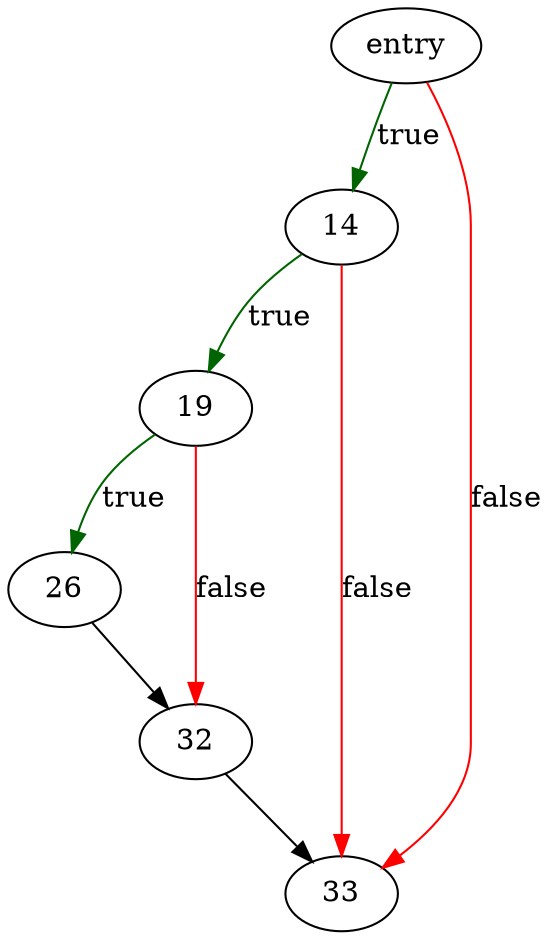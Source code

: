 digraph "selectPopWith" {
	// Node definitions.
	2 [label=entry];
	14;
	19;
	26;
	32;
	33;

	// Edge definitions.
	2 -> 14 [
		color=darkgreen
		label=true
	];
	2 -> 33 [
		color=red
		label=false
	];
	14 -> 19 [
		color=darkgreen
		label=true
	];
	14 -> 33 [
		color=red
		label=false
	];
	19 -> 26 [
		color=darkgreen
		label=true
	];
	19 -> 32 [
		color=red
		label=false
	];
	26 -> 32;
	32 -> 33;
}